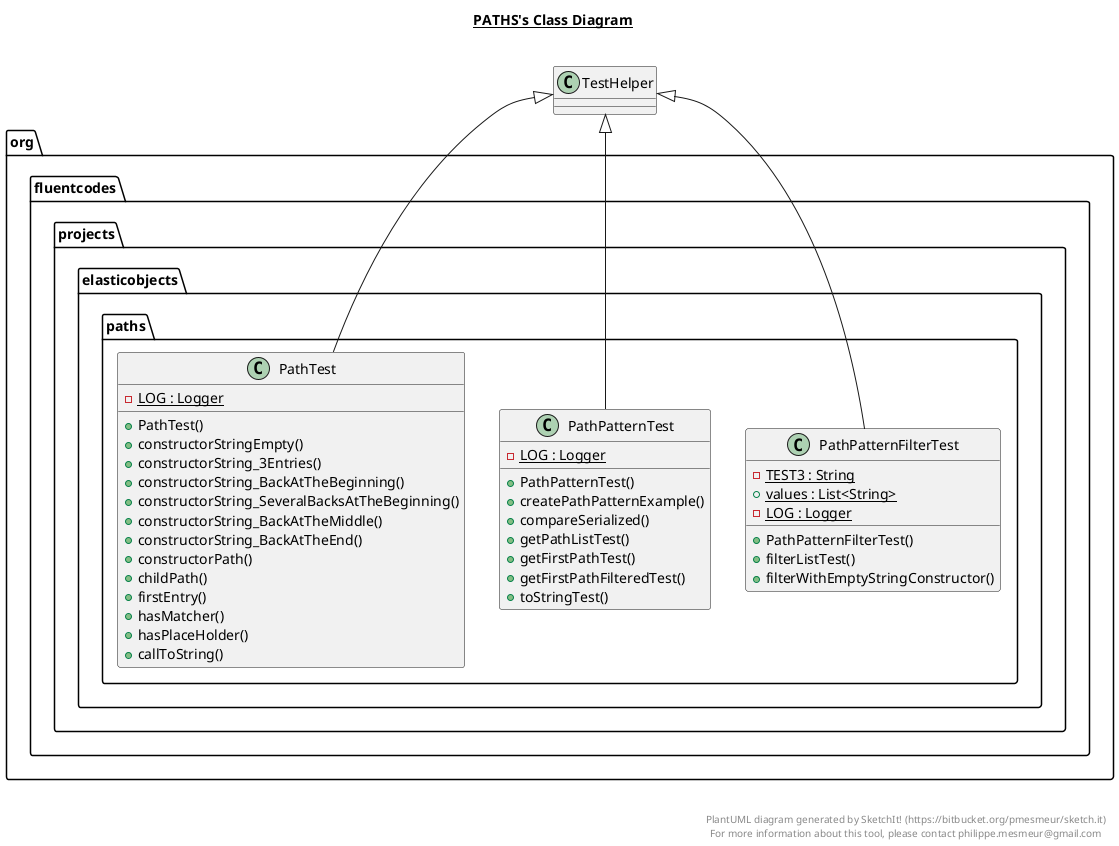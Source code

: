 @startuml

title __PATHS's Class Diagram__\n

  package org.fluentcodes.projects.elasticobjects {
    package org.fluentcodes.projects.elasticobjects.paths {
      class PathPatternFilterTest {
          {static} - TEST3 : String
          {static} + values : List<String>
          {static} - LOG : Logger
          + PathPatternFilterTest()
          + filterListTest()
          + filterWithEmptyStringConstructor()
      }
    }
  }
  

  package org.fluentcodes.projects.elasticobjects {
    package org.fluentcodes.projects.elasticobjects.paths {
      class PathPatternTest {
          {static} - LOG : Logger
          + PathPatternTest()
          + createPathPatternExample()
          + compareSerialized()
          + getPathListTest()
          + getFirstPathTest()
          + getFirstPathFilteredTest()
          + toStringTest()
      }
    }
  }
  

  package org.fluentcodes.projects.elasticobjects {
    package org.fluentcodes.projects.elasticobjects.paths {
      class PathTest {
          {static} - LOG : Logger
          + PathTest()
          + constructorStringEmpty()
          + constructorString_3Entries()
          + constructorString_BackAtTheBeginning()
          + constructorString_SeveralBacksAtTheBeginning()
          + constructorString_BackAtTheMiddle()
          + constructorString_BackAtTheEnd()
          + constructorPath()
          + childPath()
          + firstEntry()
          + hasMatcher()
          + hasPlaceHolder()
          + callToString()
      }
    }
  }
  

  PathPatternFilterTest -up-|> TestHelper
  PathPatternTest -up-|> TestHelper
  PathTest -up-|> TestHelper


right footer


PlantUML diagram generated by SketchIt! (https://bitbucket.org/pmesmeur/sketch.it)
For more information about this tool, please contact philippe.mesmeur@gmail.com
endfooter

@enduml
